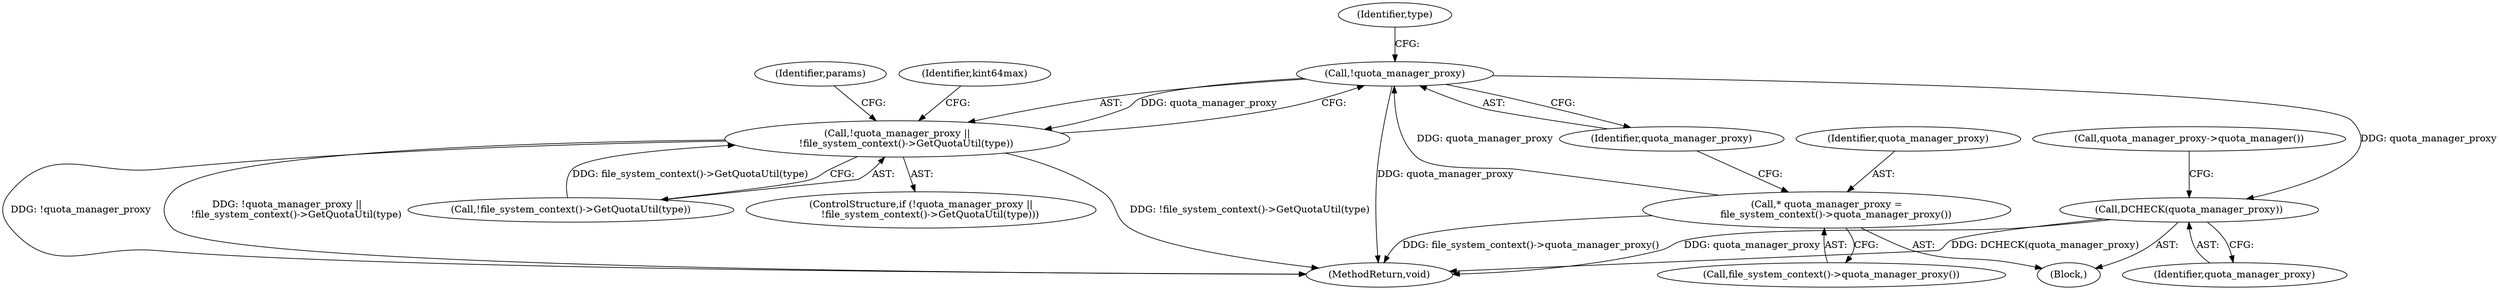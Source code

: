 digraph "0_Chrome_3ea4ba8af75eb37860c15d02af94f272e5bbc235@pointer" {
"1000112" [label="(Call,!quota_manager_proxy)"];
"1000107" [label="(Call,* quota_manager_proxy =\n      file_system_context()->quota_manager_proxy())"];
"1000111" [label="(Call,!quota_manager_proxy ||\n      !file_system_context()->GetQuotaUtil(type))"];
"1000143" [label="(Call,DCHECK(quota_manager_proxy))"];
"1000109" [label="(Call,file_system_context()->quota_manager_proxy())"];
"1000113" [label="(Identifier,quota_manager_proxy)"];
"1000108" [label="(Identifier,quota_manager_proxy)"];
"1000143" [label="(Call,DCHECK(quota_manager_proxy))"];
"1000110" [label="(ControlStructure,if (!quota_manager_proxy ||\n      !file_system_context()->GetQuotaUtil(type)))"];
"1000114" [label="(Call,!file_system_context()->GetQuotaUtil(type))"];
"1000144" [label="(Identifier,quota_manager_proxy)"];
"1000156" [label="(MethodReturn,void)"];
"1000125" [label="(Identifier,params)"];
"1000116" [label="(Identifier,type)"];
"1000105" [label="(Block,)"];
"1000119" [label="(Identifier,kint64max)"];
"1000146" [label="(Call,quota_manager_proxy->quota_manager())"];
"1000111" [label="(Call,!quota_manager_proxy ||\n      !file_system_context()->GetQuotaUtil(type))"];
"1000112" [label="(Call,!quota_manager_proxy)"];
"1000107" [label="(Call,* quota_manager_proxy =\n      file_system_context()->quota_manager_proxy())"];
"1000112" -> "1000111"  [label="AST: "];
"1000112" -> "1000113"  [label="CFG: "];
"1000113" -> "1000112"  [label="AST: "];
"1000116" -> "1000112"  [label="CFG: "];
"1000111" -> "1000112"  [label="CFG: "];
"1000112" -> "1000156"  [label="DDG: quota_manager_proxy"];
"1000112" -> "1000111"  [label="DDG: quota_manager_proxy"];
"1000107" -> "1000112"  [label="DDG: quota_manager_proxy"];
"1000112" -> "1000143"  [label="DDG: quota_manager_proxy"];
"1000107" -> "1000105"  [label="AST: "];
"1000107" -> "1000109"  [label="CFG: "];
"1000108" -> "1000107"  [label="AST: "];
"1000109" -> "1000107"  [label="AST: "];
"1000113" -> "1000107"  [label="CFG: "];
"1000107" -> "1000156"  [label="DDG: file_system_context()->quota_manager_proxy()"];
"1000111" -> "1000110"  [label="AST: "];
"1000111" -> "1000114"  [label="CFG: "];
"1000114" -> "1000111"  [label="AST: "];
"1000119" -> "1000111"  [label="CFG: "];
"1000125" -> "1000111"  [label="CFG: "];
"1000111" -> "1000156"  [label="DDG: !file_system_context()->GetQuotaUtil(type)"];
"1000111" -> "1000156"  [label="DDG: !quota_manager_proxy"];
"1000111" -> "1000156"  [label="DDG: !quota_manager_proxy ||\n      !file_system_context()->GetQuotaUtil(type)"];
"1000114" -> "1000111"  [label="DDG: file_system_context()->GetQuotaUtil(type)"];
"1000143" -> "1000105"  [label="AST: "];
"1000143" -> "1000144"  [label="CFG: "];
"1000144" -> "1000143"  [label="AST: "];
"1000146" -> "1000143"  [label="CFG: "];
"1000143" -> "1000156"  [label="DDG: quota_manager_proxy"];
"1000143" -> "1000156"  [label="DDG: DCHECK(quota_manager_proxy)"];
}
